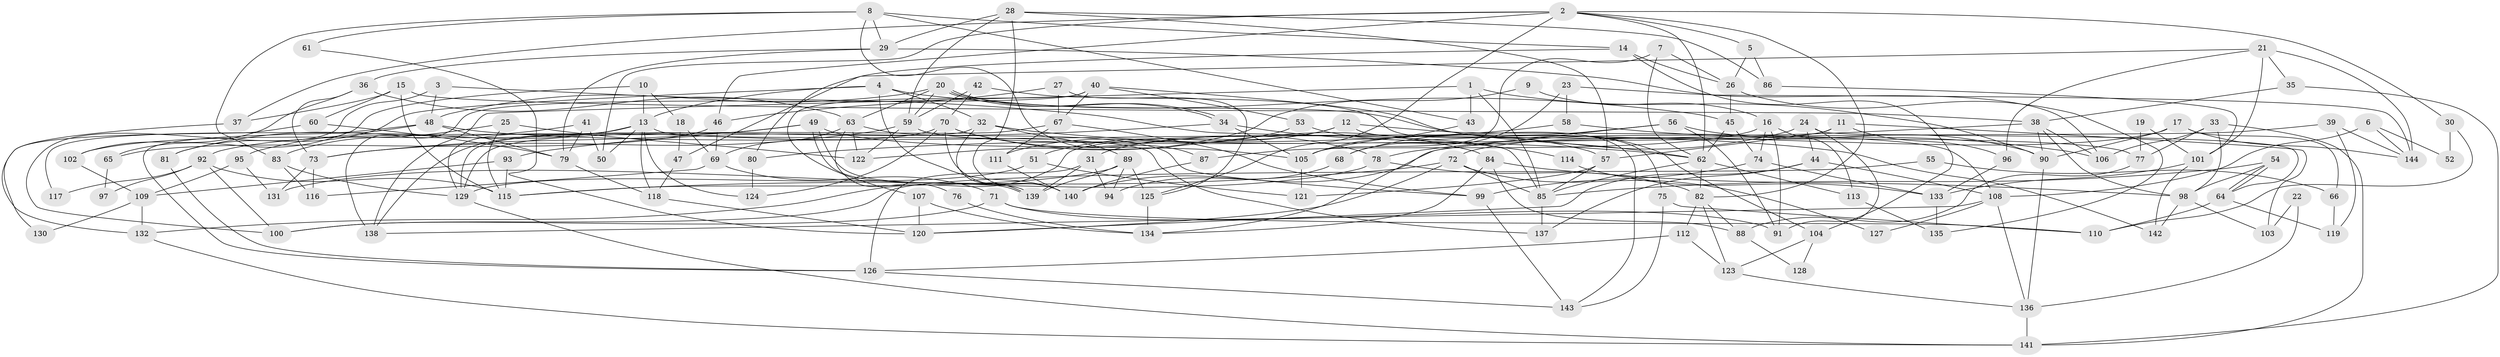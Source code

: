 // Generated by graph-tools (version 1.1) at 2025/51/03/09/25 04:51:44]
// undirected, 144 vertices, 288 edges
graph export_dot {
graph [start="1"]
  node [color=gray90,style=filled];
  1;
  2;
  3;
  4;
  5;
  6;
  7;
  8;
  9;
  10;
  11;
  12;
  13;
  14;
  15;
  16;
  17;
  18;
  19;
  20;
  21;
  22;
  23;
  24;
  25;
  26;
  27;
  28;
  29;
  30;
  31;
  32;
  33;
  34;
  35;
  36;
  37;
  38;
  39;
  40;
  41;
  42;
  43;
  44;
  45;
  46;
  47;
  48;
  49;
  50;
  51;
  52;
  53;
  54;
  55;
  56;
  57;
  58;
  59;
  60;
  61;
  62;
  63;
  64;
  65;
  66;
  67;
  68;
  69;
  70;
  71;
  72;
  73;
  74;
  75;
  76;
  77;
  78;
  79;
  80;
  81;
  82;
  83;
  84;
  85;
  86;
  87;
  88;
  89;
  90;
  91;
  92;
  93;
  94;
  95;
  96;
  97;
  98;
  99;
  100;
  101;
  102;
  103;
  104;
  105;
  106;
  107;
  108;
  109;
  110;
  111;
  112;
  113;
  114;
  115;
  116;
  117;
  118;
  119;
  120;
  121;
  122;
  123;
  124;
  125;
  126;
  127;
  128;
  129;
  130;
  131;
  132;
  133;
  134;
  135;
  136;
  137;
  138;
  139;
  140;
  141;
  142;
  143;
  144;
  1 -- 85;
  1 -- 138;
  1 -- 43;
  1 -- 90;
  2 -- 5;
  2 -- 82;
  2 -- 30;
  2 -- 37;
  2 -- 46;
  2 -- 50;
  2 -- 62;
  2 -- 125;
  3 -- 85;
  3 -- 48;
  3 -- 100;
  4 -- 32;
  4 -- 45;
  4 -- 13;
  4 -- 81;
  4 -- 140;
  5 -- 86;
  5 -- 26;
  6 -- 108;
  6 -- 144;
  6 -- 52;
  7 -- 62;
  7 -- 105;
  7 -- 26;
  8 -- 29;
  8 -- 87;
  8 -- 14;
  8 -- 43;
  8 -- 61;
  8 -- 83;
  9 -- 122;
  9 -- 16;
  10 -- 13;
  10 -- 18;
  10 -- 65;
  11 -- 57;
  11 -- 132;
  11 -- 96;
  11 -- 103;
  12 -- 51;
  12 -- 31;
  12 -- 108;
  12 -- 143;
  13 -- 129;
  13 -- 50;
  13 -- 95;
  13 -- 102;
  13 -- 118;
  13 -- 124;
  13 -- 137;
  14 -- 104;
  14 -- 26;
  14 -- 80;
  15 -- 37;
  15 -- 38;
  15 -- 60;
  15 -- 115;
  16 -- 113;
  16 -- 74;
  16 -- 87;
  16 -- 91;
  17 -- 72;
  17 -- 144;
  17 -- 66;
  17 -- 90;
  18 -- 47;
  18 -- 69;
  19 -- 101;
  19 -- 77;
  20 -- 62;
  20 -- 34;
  20 -- 34;
  20 -- 48;
  20 -- 59;
  20 -- 63;
  21 -- 101;
  21 -- 35;
  21 -- 47;
  21 -- 96;
  21 -- 144;
  22 -- 136;
  22 -- 103;
  23 -- 68;
  23 -- 58;
  23 -- 144;
  24 -- 91;
  24 -- 105;
  24 -- 44;
  24 -- 64;
  25 -- 83;
  25 -- 115;
  25 -- 122;
  26 -- 45;
  26 -- 135;
  27 -- 125;
  27 -- 46;
  27 -- 67;
  28 -- 140;
  28 -- 59;
  28 -- 29;
  28 -- 57;
  28 -- 86;
  29 -- 79;
  29 -- 36;
  29 -- 106;
  30 -- 110;
  30 -- 52;
  31 -- 139;
  31 -- 126;
  31 -- 94;
  32 -- 139;
  32 -- 62;
  32 -- 89;
  32 -- 129;
  33 -- 141;
  33 -- 106;
  33 -- 77;
  33 -- 98;
  34 -- 105;
  34 -- 93;
  34 -- 114;
  35 -- 38;
  35 -- 141;
  36 -- 102;
  36 -- 63;
  36 -- 73;
  37 -- 132;
  38 -- 90;
  38 -- 98;
  38 -- 78;
  38 -- 106;
  39 -- 140;
  39 -- 144;
  39 -- 119;
  40 -- 67;
  40 -- 138;
  40 -- 53;
  40 -- 104;
  40 -- 107;
  41 -- 79;
  41 -- 50;
  41 -- 81;
  42 -- 70;
  42 -- 59;
  42 -- 75;
  43 -- 105;
  44 -- 137;
  44 -- 108;
  44 -- 120;
  45 -- 62;
  45 -- 74;
  46 -- 69;
  46 -- 65;
  47 -- 118;
  48 -- 126;
  48 -- 79;
  48 -- 117;
  48 -- 142;
  49 -- 73;
  49 -- 139;
  49 -- 139;
  49 -- 92;
  49 -- 105;
  51 -- 129;
  51 -- 121;
  53 -- 111;
  53 -- 57;
  54 -- 85;
  54 -- 64;
  54 -- 64;
  54 -- 98;
  55 -- 66;
  55 -- 100;
  56 -- 90;
  56 -- 91;
  56 -- 68;
  56 -- 134;
  57 -- 85;
  57 -- 121;
  58 -- 80;
  58 -- 106;
  59 -- 122;
  59 -- 73;
  59 -- 77;
  60 -- 79;
  60 -- 130;
  61 -- 120;
  62 -- 82;
  62 -- 85;
  62 -- 113;
  63 -- 69;
  63 -- 76;
  63 -- 99;
  63 -- 122;
  64 -- 110;
  64 -- 119;
  65 -- 97;
  66 -- 119;
  67 -- 99;
  67 -- 111;
  67 -- 129;
  68 -- 94;
  69 -- 116;
  69 -- 71;
  70 -- 78;
  70 -- 84;
  70 -- 124;
  70 -- 138;
  70 -- 140;
  71 -- 100;
  71 -- 91;
  71 -- 110;
  72 -- 115;
  72 -- 85;
  72 -- 120;
  72 -- 127;
  73 -- 116;
  73 -- 131;
  74 -- 99;
  74 -- 133;
  75 -- 110;
  75 -- 143;
  76 -- 134;
  77 -- 88;
  78 -- 82;
  78 -- 131;
  79 -- 118;
  80 -- 124;
  81 -- 126;
  82 -- 88;
  82 -- 123;
  82 -- 112;
  83 -- 129;
  83 -- 116;
  84 -- 98;
  84 -- 134;
  84 -- 88;
  85 -- 137;
  86 -- 101;
  87 -- 140;
  88 -- 128;
  89 -- 125;
  89 -- 94;
  89 -- 115;
  89 -- 139;
  90 -- 136;
  92 -- 115;
  92 -- 97;
  92 -- 100;
  92 -- 117;
  93 -- 115;
  93 -- 109;
  95 -- 131;
  95 -- 109;
  96 -- 133;
  98 -- 103;
  98 -- 142;
  99 -- 143;
  101 -- 142;
  101 -- 133;
  102 -- 109;
  104 -- 123;
  104 -- 128;
  105 -- 121;
  107 -- 120;
  107 -- 134;
  108 -- 127;
  108 -- 136;
  108 -- 138;
  109 -- 130;
  109 -- 132;
  111 -- 140;
  112 -- 126;
  112 -- 123;
  113 -- 135;
  114 -- 133;
  118 -- 120;
  123 -- 136;
  125 -- 134;
  126 -- 143;
  129 -- 141;
  132 -- 141;
  133 -- 135;
  136 -- 141;
}
